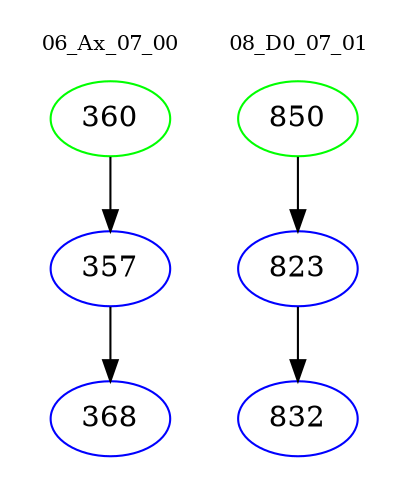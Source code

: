 digraph{
subgraph cluster_0 {
color = white
label = "06_Ax_07_00";
fontsize=10;
T0_360 [label="360", color="green"]
T0_360 -> T0_357 [color="black"]
T0_357 [label="357", color="blue"]
T0_357 -> T0_368 [color="black"]
T0_368 [label="368", color="blue"]
}
subgraph cluster_1 {
color = white
label = "08_D0_07_01";
fontsize=10;
T1_850 [label="850", color="green"]
T1_850 -> T1_823 [color="black"]
T1_823 [label="823", color="blue"]
T1_823 -> T1_832 [color="black"]
T1_832 [label="832", color="blue"]
}
}
